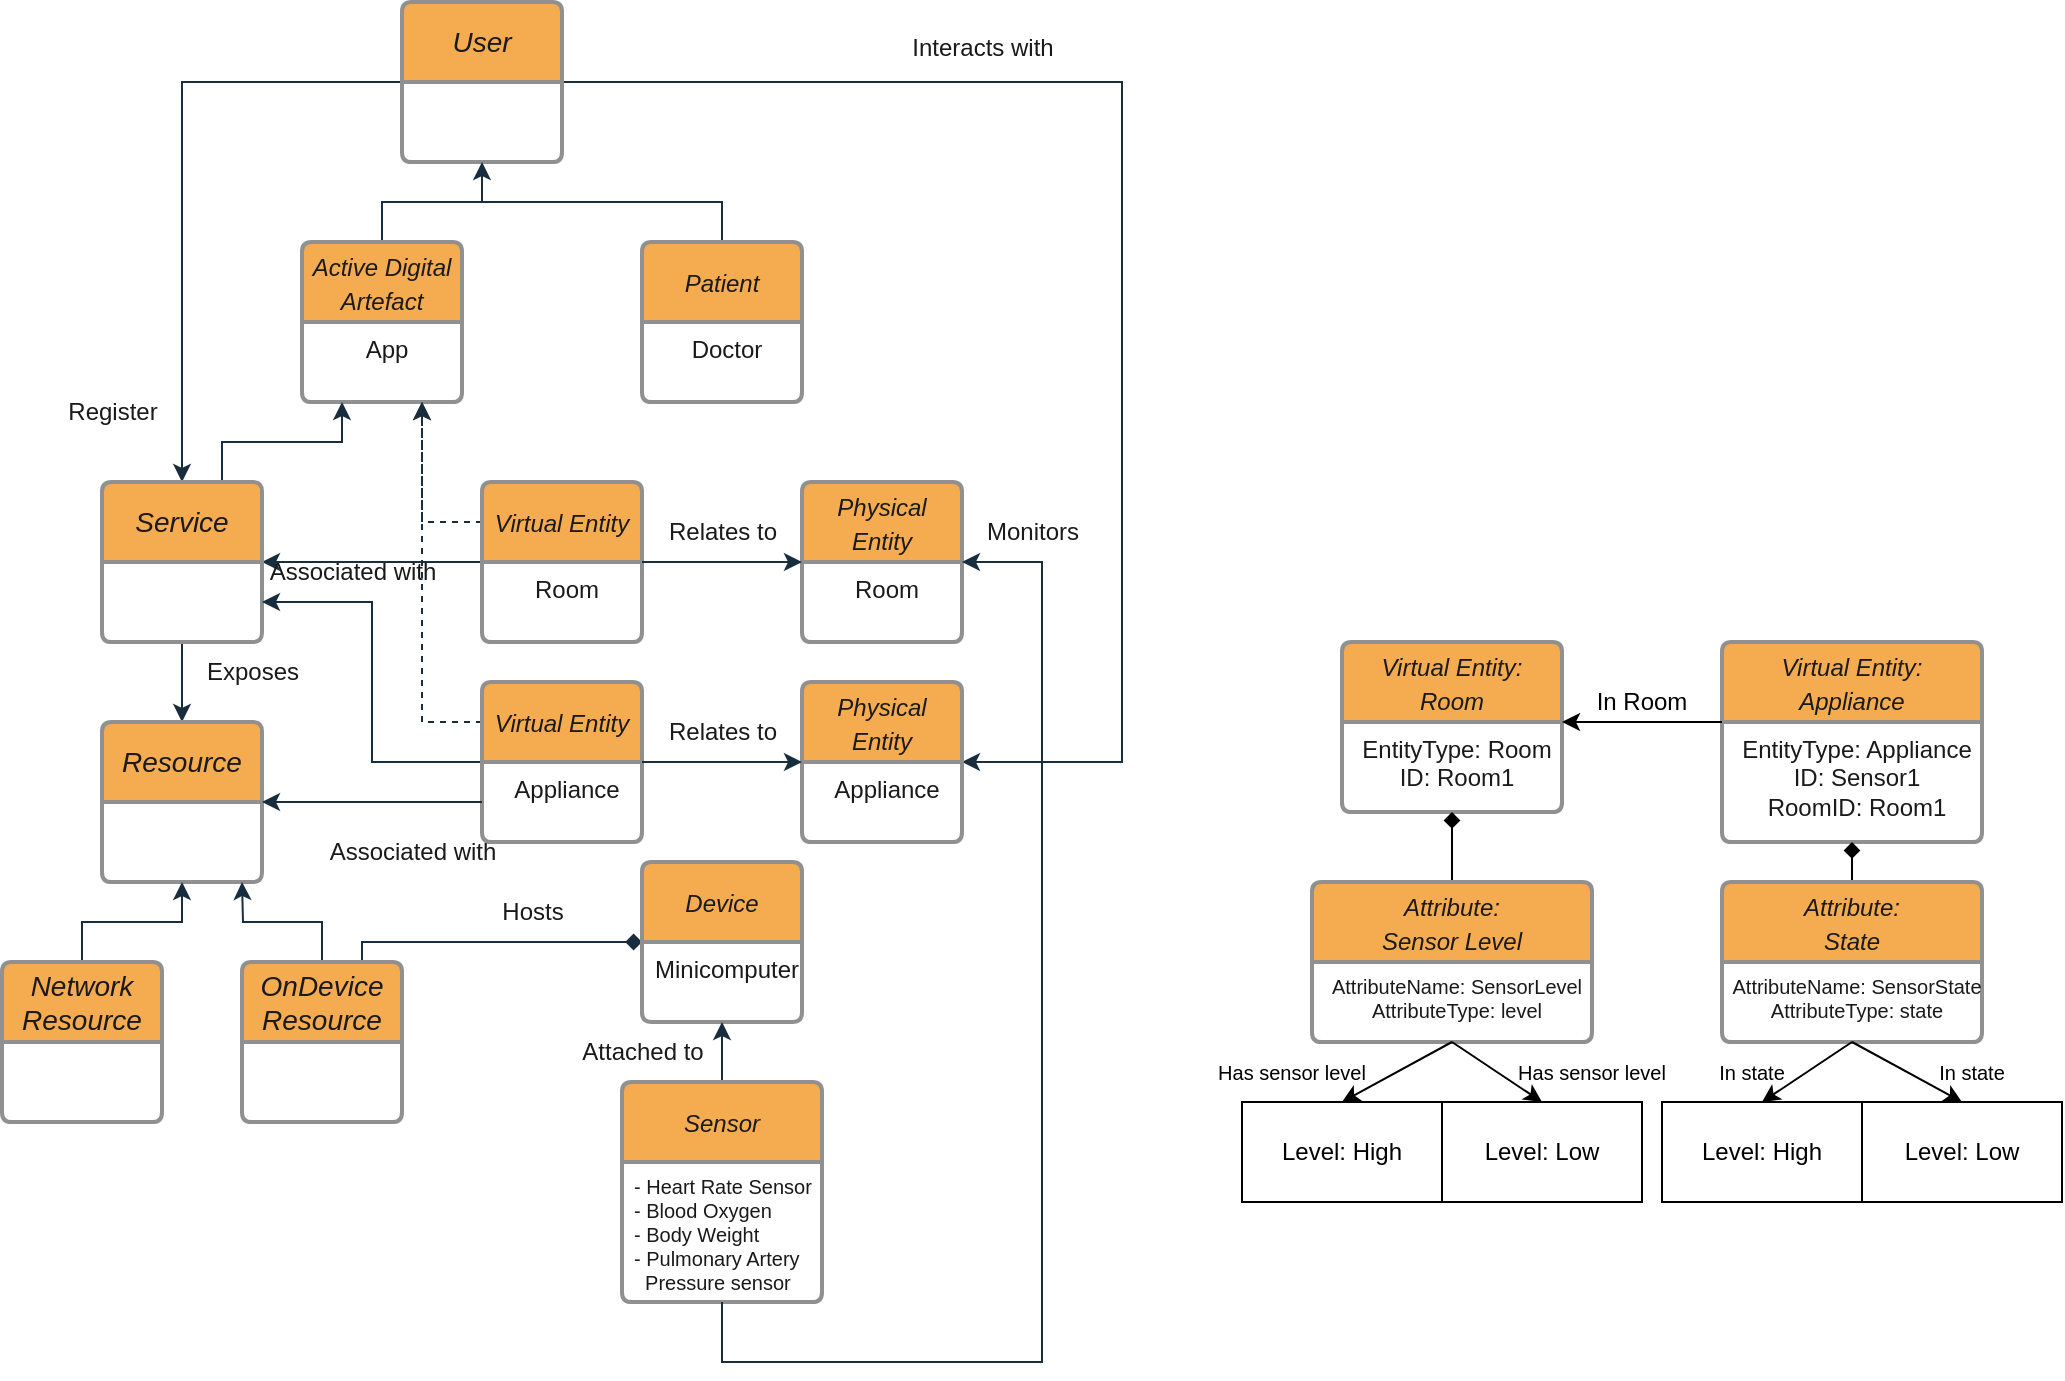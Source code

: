 <mxfile version="21.7.4" type="github">
  <diagram name="Page-1" id="26-dwmAiviZt6TYLzP4I">
    <mxGraphModel dx="577" dy="457" grid="1" gridSize="10" guides="1" tooltips="1" connect="1" arrows="1" fold="1" page="1" pageScale="1" pageWidth="827" pageHeight="1169" math="0" shadow="0">
      <root>
        <mxCell id="0" />
        <mxCell id="1" parent="0" />
        <mxCell id="--w28whlUvl7S-UnBbm3-38" style="edgeStyle=orthogonalEdgeStyle;rounded=0;orthogonalLoop=1;jettySize=auto;html=1;exitX=0;exitY=0.5;exitDx=0;exitDy=0;entryX=0.5;entryY=0;entryDx=0;entryDy=0;labelBackgroundColor=none;strokeColor=#182E3E;fontColor=default;" parent="1" source="--w28whlUvl7S-UnBbm3-2" target="--w28whlUvl7S-UnBbm3-20" edge="1">
          <mxGeometry relative="1" as="geometry" />
        </mxCell>
        <mxCell id="--w28whlUvl7S-UnBbm3-60" style="edgeStyle=orthogonalEdgeStyle;rounded=0;orthogonalLoop=1;jettySize=auto;html=1;exitX=1;exitY=0.5;exitDx=0;exitDy=0;entryX=1;entryY=0;entryDx=0;entryDy=0;labelBackgroundColor=none;strokeColor=#182E3E;fontColor=default;" parent="1" source="--w28whlUvl7S-UnBbm3-2" target="--w28whlUvl7S-UnBbm3-54" edge="1">
          <mxGeometry relative="1" as="geometry">
            <Array as="points">
              <mxPoint x="600" y="160" />
              <mxPoint x="600" y="500" />
            </Array>
          </mxGeometry>
        </mxCell>
        <mxCell id="--w28whlUvl7S-UnBbm3-2" value="&lt;i&gt;User&lt;/i&gt;" style="swimlane;childLayout=stackLayout;horizontal=1;startSize=40;horizontalStack=0;rounded=1;fontSize=14;fontStyle=0;strokeWidth=2;resizeParent=0;resizeLast=1;shadow=0;dashed=0;align=center;arcSize=4;whiteSpace=wrap;html=1;labelBackgroundColor=none;fillColor=#F5AB50;strokeColor=#909090;fontColor=#1A1A1A;" parent="1" vertex="1">
          <mxGeometry x="240" y="120" width="80" height="80" as="geometry">
            <mxRectangle x="250" y="150" width="80" height="50" as="alternateBounds" />
          </mxGeometry>
        </mxCell>
        <mxCell id="--w28whlUvl7S-UnBbm3-16" style="edgeStyle=orthogonalEdgeStyle;rounded=0;orthogonalLoop=1;jettySize=auto;html=1;exitX=0.5;exitY=0;exitDx=0;exitDy=0;entryX=0.5;entryY=1;entryDx=0;entryDy=0;labelBackgroundColor=none;strokeColor=#182E3E;fontColor=default;" parent="1" source="--w28whlUvl7S-UnBbm3-10" target="--w28whlUvl7S-UnBbm3-2" edge="1">
          <mxGeometry relative="1" as="geometry" />
        </mxCell>
        <mxCell id="--w28whlUvl7S-UnBbm3-10" value="&lt;i style=&quot;border-color: var(--border-color); font-size: 12px;&quot;&gt;Active Digital Artefact&lt;/i&gt;" style="swimlane;childLayout=stackLayout;horizontal=1;startSize=40;horizontalStack=0;rounded=1;fontSize=14;fontStyle=0;strokeWidth=2;resizeParent=0;resizeLast=1;shadow=0;dashed=0;align=center;arcSize=4;whiteSpace=wrap;html=1;labelBackgroundColor=none;fillColor=#F5AB50;strokeColor=#909090;fontColor=#1A1A1A;" parent="1" vertex="1">
          <mxGeometry x="190" y="240" width="80" height="80" as="geometry" />
        </mxCell>
        <mxCell id="--w28whlUvl7S-UnBbm3-11" value="&lt;div style=&quot;&quot;&gt;&lt;span style=&quot;background-color: initial;&quot;&gt;App&lt;/span&gt;&lt;/div&gt;" style="align=center;strokeColor=none;fillColor=none;spacingLeft=4;fontSize=12;verticalAlign=top;resizable=0;rotatable=0;part=1;html=1;labelBackgroundColor=none;fontColor=#1A1A1A;" parent="--w28whlUvl7S-UnBbm3-10" vertex="1">
          <mxGeometry y="40" width="80" height="40" as="geometry" />
        </mxCell>
        <mxCell id="--w28whlUvl7S-UnBbm3-17" style="edgeStyle=orthogonalEdgeStyle;rounded=0;orthogonalLoop=1;jettySize=auto;html=1;exitX=0.5;exitY=0;exitDx=0;exitDy=0;endArrow=none;endFill=0;labelBackgroundColor=none;strokeColor=#182E3E;fontColor=default;" parent="1" source="--w28whlUvl7S-UnBbm3-13" edge="1">
          <mxGeometry relative="1" as="geometry">
            <mxPoint x="280" y="220" as="targetPoint" />
            <Array as="points">
              <mxPoint x="400" y="220" />
            </Array>
          </mxGeometry>
        </mxCell>
        <mxCell id="--w28whlUvl7S-UnBbm3-13" value="&lt;i style=&quot;border-color: var(--border-color); font-size: 12px;&quot;&gt;Patient&lt;/i&gt;" style="swimlane;childLayout=stackLayout;horizontal=1;startSize=40;horizontalStack=0;rounded=1;fontSize=14;fontStyle=0;strokeWidth=2;resizeParent=0;resizeLast=1;shadow=0;dashed=0;align=center;arcSize=4;whiteSpace=wrap;html=1;labelBackgroundColor=none;fillColor=#F5AB50;strokeColor=#909090;fontColor=#1A1A1A;" parent="1" vertex="1">
          <mxGeometry x="360" y="240" width="80" height="80" as="geometry" />
        </mxCell>
        <mxCell id="--w28whlUvl7S-UnBbm3-14" value="&lt;div style=&quot;&quot;&gt;Doctor&lt;/div&gt;" style="align=center;strokeColor=none;fillColor=none;spacingLeft=4;fontSize=12;verticalAlign=top;resizable=0;rotatable=0;part=1;html=1;labelBackgroundColor=none;fontColor=#1A1A1A;" parent="--w28whlUvl7S-UnBbm3-13" vertex="1">
          <mxGeometry y="40" width="80" height="40" as="geometry" />
        </mxCell>
        <mxCell id="--w28whlUvl7S-UnBbm3-37" value="&lt;div style=&quot;&quot;&gt;&lt;br&gt;&lt;/div&gt;" style="align=center;strokeColor=none;fillColor=none;spacingLeft=4;fontSize=12;verticalAlign=top;resizable=0;rotatable=0;part=1;html=1;labelBackgroundColor=none;fontColor=#1A1A1A;" parent="--w28whlUvl7S-UnBbm3-13" vertex="1">
          <mxGeometry y="80" width="80" as="geometry" />
        </mxCell>
        <mxCell id="--w28whlUvl7S-UnBbm3-43" style="edgeStyle=orthogonalEdgeStyle;rounded=0;orthogonalLoop=1;jettySize=auto;html=1;exitX=0;exitY=0.5;exitDx=0;exitDy=0;entryX=1;entryY=0.5;entryDx=0;entryDy=0;labelBackgroundColor=none;strokeColor=#182E3E;fontColor=default;" parent="1" source="--w28whlUvl7S-UnBbm3-18" target="--w28whlUvl7S-UnBbm3-20" edge="1">
          <mxGeometry relative="1" as="geometry" />
        </mxCell>
        <mxCell id="--w28whlUvl7S-UnBbm3-58" style="edgeStyle=orthogonalEdgeStyle;rounded=0;orthogonalLoop=1;jettySize=auto;html=1;exitX=0;exitY=0.25;exitDx=0;exitDy=0;entryX=0.75;entryY=1;entryDx=0;entryDy=0;dashed=1;labelBackgroundColor=none;strokeColor=#182E3E;fontColor=default;" parent="1" source="--w28whlUvl7S-UnBbm3-18" target="--w28whlUvl7S-UnBbm3-11" edge="1">
          <mxGeometry relative="1" as="geometry" />
        </mxCell>
        <mxCell id="--w28whlUvl7S-UnBbm3-18" value="&lt;i style=&quot;border-color: var(--border-color); font-size: 12px;&quot;&gt;Virtual Entity&lt;/i&gt;" style="swimlane;childLayout=stackLayout;horizontal=1;startSize=40;horizontalStack=0;rounded=1;fontSize=14;fontStyle=0;strokeWidth=2;resizeParent=0;resizeLast=1;shadow=0;dashed=0;align=center;arcSize=4;whiteSpace=wrap;html=1;labelBackgroundColor=none;fillColor=#F5AB50;strokeColor=#909090;fontColor=#1A1A1A;" parent="1" vertex="1">
          <mxGeometry x="280" y="360" width="80" height="80" as="geometry" />
        </mxCell>
        <mxCell id="--w28whlUvl7S-UnBbm3-19" value="&lt;div style=&quot;&quot;&gt;&lt;span style=&quot;background-color: initial;&quot;&gt;Room&lt;/span&gt;&lt;/div&gt;" style="align=center;strokeColor=none;fillColor=none;spacingLeft=4;fontSize=12;verticalAlign=top;resizable=0;rotatable=0;part=1;html=1;labelBackgroundColor=none;fontColor=#1A1A1A;" parent="--w28whlUvl7S-UnBbm3-18" vertex="1">
          <mxGeometry y="40" width="80" height="40" as="geometry" />
        </mxCell>
        <mxCell id="--w28whlUvl7S-UnBbm3-39" style="edgeStyle=orthogonalEdgeStyle;rounded=0;orthogonalLoop=1;jettySize=auto;html=1;exitX=0.5;exitY=1;exitDx=0;exitDy=0;entryX=0.5;entryY=0;entryDx=0;entryDy=0;labelBackgroundColor=none;strokeColor=#182E3E;fontColor=default;" parent="1" source="--w28whlUvl7S-UnBbm3-20" target="--w28whlUvl7S-UnBbm3-21" edge="1">
          <mxGeometry relative="1" as="geometry" />
        </mxCell>
        <mxCell id="--w28whlUvl7S-UnBbm3-57" style="edgeStyle=orthogonalEdgeStyle;rounded=0;orthogonalLoop=1;jettySize=auto;html=1;exitX=0.75;exitY=0;exitDx=0;exitDy=0;entryX=0.25;entryY=1;entryDx=0;entryDy=0;labelBackgroundColor=none;strokeColor=#182E3E;fontColor=default;" parent="1" source="--w28whlUvl7S-UnBbm3-20" target="--w28whlUvl7S-UnBbm3-11" edge="1">
          <mxGeometry relative="1" as="geometry" />
        </mxCell>
        <mxCell id="--w28whlUvl7S-UnBbm3-20" value="&lt;i&gt;Service&lt;/i&gt;" style="swimlane;childLayout=stackLayout;horizontal=1;startSize=40;horizontalStack=0;rounded=1;fontSize=14;fontStyle=0;strokeWidth=2;resizeParent=0;resizeLast=1;shadow=0;dashed=0;align=center;arcSize=4;whiteSpace=wrap;html=1;labelBackgroundColor=none;fillColor=#F5AB50;strokeColor=#909090;fontColor=#1A1A1A;" parent="1" vertex="1">
          <mxGeometry x="90" y="360" width="80" height="80" as="geometry">
            <mxRectangle x="250" y="150" width="80" height="50" as="alternateBounds" />
          </mxGeometry>
        </mxCell>
        <mxCell id="--w28whlUvl7S-UnBbm3-21" value="&lt;i&gt;Resource&lt;/i&gt;" style="swimlane;childLayout=stackLayout;horizontal=1;startSize=40;horizontalStack=0;rounded=1;fontSize=14;fontStyle=0;strokeWidth=2;resizeParent=0;resizeLast=1;shadow=0;dashed=0;align=center;arcSize=4;whiteSpace=wrap;html=1;labelBackgroundColor=none;fillColor=#F5AB50;strokeColor=#909090;fontColor=#1A1A1A;" parent="1" vertex="1">
          <mxGeometry x="90" y="480" width="80" height="80" as="geometry">
            <mxRectangle x="250" y="150" width="80" height="50" as="alternateBounds" />
          </mxGeometry>
        </mxCell>
        <mxCell id="--w28whlUvl7S-UnBbm3-40" style="edgeStyle=orthogonalEdgeStyle;rounded=0;orthogonalLoop=1;jettySize=auto;html=1;exitX=0.5;exitY=0;exitDx=0;exitDy=0;entryX=0.5;entryY=1;entryDx=0;entryDy=0;labelBackgroundColor=none;strokeColor=#182E3E;fontColor=default;" parent="1" source="--w28whlUvl7S-UnBbm3-22" target="--w28whlUvl7S-UnBbm3-21" edge="1">
          <mxGeometry relative="1" as="geometry" />
        </mxCell>
        <mxCell id="--w28whlUvl7S-UnBbm3-22" value="&lt;i&gt;Network Resource&lt;/i&gt;" style="swimlane;childLayout=stackLayout;horizontal=1;startSize=40;horizontalStack=0;rounded=1;fontSize=14;fontStyle=0;strokeWidth=2;resizeParent=0;resizeLast=1;shadow=0;dashed=0;align=center;arcSize=4;whiteSpace=wrap;html=1;labelBackgroundColor=none;fillColor=#F5AB50;strokeColor=#909090;fontColor=#1A1A1A;" parent="1" vertex="1">
          <mxGeometry x="40" y="600" width="80" height="80" as="geometry">
            <mxRectangle x="250" y="150" width="80" height="50" as="alternateBounds" />
          </mxGeometry>
        </mxCell>
        <mxCell id="--w28whlUvl7S-UnBbm3-41" style="edgeStyle=orthogonalEdgeStyle;rounded=0;orthogonalLoop=1;jettySize=auto;html=1;exitX=0.5;exitY=0;exitDx=0;exitDy=0;labelBackgroundColor=none;strokeColor=#182E3E;fontColor=default;" parent="1" source="--w28whlUvl7S-UnBbm3-23" edge="1">
          <mxGeometry relative="1" as="geometry">
            <mxPoint x="160" y="560" as="targetPoint" />
          </mxGeometry>
        </mxCell>
        <mxCell id="--w28whlUvl7S-UnBbm3-71" style="edgeStyle=orthogonalEdgeStyle;rounded=0;orthogonalLoop=1;jettySize=auto;html=1;exitX=0.75;exitY=0;exitDx=0;exitDy=0;entryX=0;entryY=0;entryDx=0;entryDy=0;strokeColor=#182E3E;fontColor=#1A1A1A;endArrow=diamond;endFill=1;" parent="1" source="--w28whlUvl7S-UnBbm3-23" target="--w28whlUvl7S-UnBbm3-32" edge="1">
          <mxGeometry relative="1" as="geometry">
            <Array as="points">
              <mxPoint x="220" y="590" />
              <mxPoint x="360" y="590" />
            </Array>
          </mxGeometry>
        </mxCell>
        <mxCell id="--w28whlUvl7S-UnBbm3-23" value="&lt;i&gt;OnDevice Resource&lt;/i&gt;" style="swimlane;childLayout=stackLayout;horizontal=1;startSize=40;horizontalStack=0;rounded=1;fontSize=14;fontStyle=0;strokeWidth=2;resizeParent=0;resizeLast=1;shadow=0;dashed=0;align=center;arcSize=4;whiteSpace=wrap;html=1;labelBackgroundColor=none;fillColor=#F5AB50;strokeColor=#909090;fontColor=#1A1A1A;" parent="1" vertex="1">
          <mxGeometry x="160" y="600" width="80" height="80" as="geometry">
            <mxRectangle x="250" y="150" width="80" height="50" as="alternateBounds" />
          </mxGeometry>
        </mxCell>
        <mxCell id="--w28whlUvl7S-UnBbm3-26" value="&lt;i style=&quot;border-color: var(--border-color); font-size: 12px;&quot;&gt;Physical Entity&lt;/i&gt;" style="swimlane;childLayout=stackLayout;horizontal=1;startSize=40;horizontalStack=0;rounded=1;fontSize=14;fontStyle=0;strokeWidth=2;resizeParent=0;resizeLast=1;shadow=0;dashed=0;align=center;arcSize=4;whiteSpace=wrap;html=1;labelBackgroundColor=none;fillColor=#F5AB50;strokeColor=#909090;fontColor=#1A1A1A;" parent="1" vertex="1">
          <mxGeometry x="440" y="360" width="80" height="80" as="geometry" />
        </mxCell>
        <mxCell id="--w28whlUvl7S-UnBbm3-27" value="&lt;div style=&quot;&quot;&gt;&lt;span style=&quot;background-color: initial;&quot;&gt;Room&lt;/span&gt;&lt;/div&gt;" style="align=center;strokeColor=none;fillColor=none;spacingLeft=4;fontSize=12;verticalAlign=top;resizable=0;rotatable=0;part=1;html=1;labelBackgroundColor=none;fontColor=#1A1A1A;" parent="--w28whlUvl7S-UnBbm3-26" vertex="1">
          <mxGeometry y="40" width="80" height="40" as="geometry" />
        </mxCell>
        <mxCell id="--w28whlUvl7S-UnBbm3-31" value="&lt;span style=&quot;border-color: var(--border-color); font-size: 12px;&quot;&gt;Device&lt;/span&gt;" style="swimlane;childLayout=stackLayout;horizontal=1;startSize=40;horizontalStack=0;rounded=1;fontSize=14;fontStyle=2;strokeWidth=2;resizeParent=0;resizeLast=1;shadow=0;dashed=0;align=center;arcSize=4;whiteSpace=wrap;html=1;labelBackgroundColor=none;fillColor=#F5AB50;strokeColor=#909090;fontColor=#1A1A1A;" parent="1" vertex="1">
          <mxGeometry x="360" y="550" width="80" height="80" as="geometry" />
        </mxCell>
        <mxCell id="--w28whlUvl7S-UnBbm3-32" value="&lt;div style=&quot;&quot;&gt;&lt;span style=&quot;background-color: initial;&quot;&gt;Minicomputer&lt;/span&gt;&lt;/div&gt;" style="align=center;strokeColor=none;fillColor=none;spacingLeft=4;fontSize=12;verticalAlign=top;resizable=0;rotatable=0;part=1;html=1;labelBackgroundColor=none;fontColor=#1A1A1A;" parent="--w28whlUvl7S-UnBbm3-31" vertex="1">
          <mxGeometry y="40" width="80" height="40" as="geometry" />
        </mxCell>
        <mxCell id="--w28whlUvl7S-UnBbm3-48" style="edgeStyle=orthogonalEdgeStyle;rounded=0;orthogonalLoop=1;jettySize=auto;html=1;exitX=0.5;exitY=0;exitDx=0;exitDy=0;entryX=0.5;entryY=1;entryDx=0;entryDy=0;labelBackgroundColor=none;strokeColor=#182E3E;fontColor=default;" parent="1" source="--w28whlUvl7S-UnBbm3-33" target="--w28whlUvl7S-UnBbm3-32" edge="1">
          <mxGeometry relative="1" as="geometry" />
        </mxCell>
        <mxCell id="--w28whlUvl7S-UnBbm3-33" value="&lt;span style=&quot;border-color: var(--border-color); font-size: 12px;&quot;&gt;Sensor&lt;/span&gt;" style="swimlane;childLayout=stackLayout;horizontal=1;startSize=40;horizontalStack=0;rounded=1;fontSize=14;fontStyle=2;strokeWidth=2;resizeParent=0;resizeLast=1;shadow=0;dashed=0;align=center;arcSize=4;whiteSpace=wrap;html=1;labelBackgroundColor=none;fillColor=#F5AB50;strokeColor=#909090;fontColor=#1A1A1A;" parent="1" vertex="1">
          <mxGeometry x="350" y="660" width="100" height="110" as="geometry" />
        </mxCell>
        <mxCell id="--w28whlUvl7S-UnBbm3-34" value="&lt;div style=&quot;font-size: 10px;&quot;&gt;&lt;font style=&quot;font-size: 10px;&quot;&gt;- Heart Rate Sensor&lt;/font&gt;&lt;/div&gt;&lt;div style=&quot;font-size: 10px;&quot;&gt;&lt;font style=&quot;font-size: 10px;&quot;&gt;- Blood Oxygen&lt;/font&gt;&lt;/div&gt;&lt;div style=&quot;font-size: 10px;&quot;&gt;&lt;font style=&quot;font-size: 10px;&quot;&gt;- Body Weight&lt;/font&gt;&lt;/div&gt;&lt;div style=&quot;font-size: 10px;&quot;&gt;- Pulmonary Artery&amp;nbsp;&lt;/div&gt;&lt;div style=&quot;font-size: 10px;&quot;&gt;&amp;nbsp; Pressure sensor&lt;/div&gt;" style="align=left;strokeColor=none;fillColor=none;spacingLeft=4;fontSize=12;verticalAlign=top;resizable=0;rotatable=0;part=1;html=1;labelBackgroundColor=none;fontColor=#1A1A1A;" parent="--w28whlUvl7S-UnBbm3-33" vertex="1">
          <mxGeometry y="40" width="100" height="70" as="geometry" />
        </mxCell>
        <mxCell id="--w28whlUvl7S-UnBbm3-45" style="edgeStyle=orthogonalEdgeStyle;rounded=0;orthogonalLoop=1;jettySize=auto;html=1;exitX=1;exitY=0;exitDx=0;exitDy=0;entryX=0;entryY=0;entryDx=0;entryDy=0;labelBackgroundColor=none;strokeColor=#182E3E;fontColor=default;" parent="1" source="--w28whlUvl7S-UnBbm3-19" target="--w28whlUvl7S-UnBbm3-27" edge="1">
          <mxGeometry relative="1" as="geometry">
            <Array as="points">
              <mxPoint x="400" y="400" />
              <mxPoint x="400" y="400" />
            </Array>
          </mxGeometry>
        </mxCell>
        <mxCell id="--w28whlUvl7S-UnBbm3-49" style="edgeStyle=orthogonalEdgeStyle;rounded=0;orthogonalLoop=1;jettySize=auto;html=1;exitX=0.5;exitY=1;exitDx=0;exitDy=0;entryX=1;entryY=0;entryDx=0;entryDy=0;labelBackgroundColor=none;strokeColor=#182E3E;fontColor=default;" parent="1" source="--w28whlUvl7S-UnBbm3-34" target="--w28whlUvl7S-UnBbm3-27" edge="1">
          <mxGeometry relative="1" as="geometry">
            <Array as="points">
              <mxPoint x="400" y="800" />
              <mxPoint x="560" y="800" />
              <mxPoint x="560" y="400" />
            </Array>
          </mxGeometry>
        </mxCell>
        <mxCell id="--w28whlUvl7S-UnBbm3-56" style="edgeStyle=orthogonalEdgeStyle;rounded=0;orthogonalLoop=1;jettySize=auto;html=1;exitX=0;exitY=0.5;exitDx=0;exitDy=0;entryX=1;entryY=0.75;entryDx=0;entryDy=0;labelBackgroundColor=none;strokeColor=#182E3E;fontColor=default;" parent="1" source="--w28whlUvl7S-UnBbm3-51" target="--w28whlUvl7S-UnBbm3-20" edge="1">
          <mxGeometry relative="1" as="geometry" />
        </mxCell>
        <mxCell id="--w28whlUvl7S-UnBbm3-74" style="edgeStyle=orthogonalEdgeStyle;rounded=0;orthogonalLoop=1;jettySize=auto;html=1;exitX=0;exitY=0.25;exitDx=0;exitDy=0;entryX=0.75;entryY=1;entryDx=0;entryDy=0;strokeColor=#182E3E;fontColor=#1A1A1A;dashed=1;" parent="1" source="--w28whlUvl7S-UnBbm3-51" target="--w28whlUvl7S-UnBbm3-11" edge="1">
          <mxGeometry relative="1" as="geometry" />
        </mxCell>
        <mxCell id="--w28whlUvl7S-UnBbm3-51" value="&lt;i style=&quot;border-color: var(--border-color); font-size: 12px;&quot;&gt;Virtual Entity&lt;/i&gt;" style="swimlane;childLayout=stackLayout;horizontal=1;startSize=40;horizontalStack=0;rounded=1;fontSize=14;fontStyle=0;strokeWidth=2;resizeParent=0;resizeLast=1;shadow=0;dashed=0;align=center;arcSize=4;whiteSpace=wrap;html=1;labelBackgroundColor=none;fillColor=#F5AB50;strokeColor=#909090;fontColor=#1A1A1A;" parent="1" vertex="1">
          <mxGeometry x="280" y="460" width="80" height="80" as="geometry" />
        </mxCell>
        <mxCell id="--w28whlUvl7S-UnBbm3-52" value="&lt;div style=&quot;&quot;&gt;&lt;span style=&quot;background-color: initial;&quot;&gt;Appliance&lt;/span&gt;&lt;/div&gt;" style="align=center;strokeColor=none;fillColor=none;spacingLeft=4;fontSize=12;verticalAlign=top;resizable=0;rotatable=0;part=1;html=1;labelBackgroundColor=none;fontColor=#1A1A1A;" parent="--w28whlUvl7S-UnBbm3-51" vertex="1">
          <mxGeometry y="40" width="80" height="40" as="geometry" />
        </mxCell>
        <mxCell id="--w28whlUvl7S-UnBbm3-53" value="&lt;i style=&quot;border-color: var(--border-color); font-size: 12px;&quot;&gt;Physical Entity&lt;/i&gt;" style="swimlane;childLayout=stackLayout;horizontal=1;startSize=40;horizontalStack=0;rounded=1;fontSize=14;fontStyle=0;strokeWidth=2;resizeParent=0;resizeLast=1;shadow=0;dashed=0;align=center;arcSize=4;whiteSpace=wrap;html=1;labelBackgroundColor=none;fillColor=#F5AB50;strokeColor=#909090;fontColor=#1A1A1A;" parent="1" vertex="1">
          <mxGeometry x="440" y="460" width="80" height="80" as="geometry" />
        </mxCell>
        <mxCell id="--w28whlUvl7S-UnBbm3-54" value="&lt;div style=&quot;&quot;&gt;&lt;span style=&quot;background-color: initial;&quot;&gt;Appliance&lt;/span&gt;&lt;/div&gt;" style="align=center;strokeColor=none;fillColor=none;spacingLeft=4;fontSize=12;verticalAlign=top;resizable=0;rotatable=0;part=1;html=1;labelBackgroundColor=none;fontColor=#1A1A1A;" parent="--w28whlUvl7S-UnBbm3-53" vertex="1">
          <mxGeometry y="40" width="80" height="40" as="geometry" />
        </mxCell>
        <mxCell id="--w28whlUvl7S-UnBbm3-55" style="edgeStyle=orthogonalEdgeStyle;rounded=0;orthogonalLoop=1;jettySize=auto;html=1;exitX=1;exitY=0;exitDx=0;exitDy=0;entryX=0;entryY=0;entryDx=0;entryDy=0;labelBackgroundColor=none;strokeColor=#182E3E;fontColor=default;" parent="1" source="--w28whlUvl7S-UnBbm3-52" target="--w28whlUvl7S-UnBbm3-54" edge="1">
          <mxGeometry relative="1" as="geometry">
            <Array as="points">
              <mxPoint x="400" y="500" />
              <mxPoint x="400" y="500" />
            </Array>
          </mxGeometry>
        </mxCell>
        <mxCell id="--w28whlUvl7S-UnBbm3-63" value="Interacts with" style="text;html=1;align=center;verticalAlign=middle;resizable=0;points=[];autosize=1;strokeColor=none;fillColor=none;fontColor=#1A1A1A;" parent="1" vertex="1">
          <mxGeometry x="485" y="128" width="90" height="30" as="geometry" />
        </mxCell>
        <mxCell id="--w28whlUvl7S-UnBbm3-64" value="Monitors" style="text;html=1;align=center;verticalAlign=middle;resizable=0;points=[];autosize=1;strokeColor=none;fillColor=none;fontColor=#1A1A1A;" parent="1" vertex="1">
          <mxGeometry x="520" y="370" width="70" height="30" as="geometry" />
        </mxCell>
        <mxCell id="--w28whlUvl7S-UnBbm3-65" value="Attached to" style="text;html=1;align=center;verticalAlign=middle;resizable=0;points=[];autosize=1;strokeColor=none;fillColor=none;fontColor=#1A1A1A;" parent="1" vertex="1">
          <mxGeometry x="320" y="630" width="80" height="30" as="geometry" />
        </mxCell>
        <mxCell id="--w28whlUvl7S-UnBbm3-66" value="Hosts" style="text;html=1;align=center;verticalAlign=middle;resizable=0;points=[];autosize=1;strokeColor=none;fillColor=none;fontColor=#1A1A1A;" parent="1" vertex="1">
          <mxGeometry x="280" y="560" width="50" height="30" as="geometry" />
        </mxCell>
        <mxCell id="--w28whlUvl7S-UnBbm3-67" style="edgeStyle=orthogonalEdgeStyle;rounded=0;orthogonalLoop=1;jettySize=auto;html=1;exitX=0;exitY=0.5;exitDx=0;exitDy=0;entryX=1;entryY=0.5;entryDx=0;entryDy=0;strokeColor=#182E3E;fontColor=#1A1A1A;" parent="1" source="--w28whlUvl7S-UnBbm3-52" target="--w28whlUvl7S-UnBbm3-21" edge="1">
          <mxGeometry relative="1" as="geometry" />
        </mxCell>
        <mxCell id="--w28whlUvl7S-UnBbm3-68" value="Associated with" style="text;html=1;align=center;verticalAlign=middle;resizable=0;points=[];autosize=1;strokeColor=none;fillColor=none;fontColor=#1A1A1A;" parent="1" vertex="1">
          <mxGeometry x="190" y="530" width="110" height="30" as="geometry" />
        </mxCell>
        <mxCell id="--w28whlUvl7S-UnBbm3-69" value="Exposes" style="text;html=1;align=center;verticalAlign=middle;resizable=0;points=[];autosize=1;strokeColor=none;fillColor=none;fontColor=#1A1A1A;" parent="1" vertex="1">
          <mxGeometry x="130" y="440" width="70" height="30" as="geometry" />
        </mxCell>
        <mxCell id="--w28whlUvl7S-UnBbm3-70" value="Associated with" style="text;html=1;align=center;verticalAlign=middle;resizable=0;points=[];autosize=1;strokeColor=none;fillColor=none;fontColor=#1A1A1A;" parent="1" vertex="1">
          <mxGeometry x="160" y="390" width="110" height="30" as="geometry" />
        </mxCell>
        <mxCell id="--w28whlUvl7S-UnBbm3-75" value="Register" style="text;html=1;align=center;verticalAlign=middle;resizable=0;points=[];autosize=1;strokeColor=none;fillColor=none;fontColor=#1A1A1A;" parent="1" vertex="1">
          <mxGeometry x="60" y="310" width="70" height="30" as="geometry" />
        </mxCell>
        <mxCell id="--w28whlUvl7S-UnBbm3-76" value="Relates to" style="text;html=1;align=center;verticalAlign=middle;resizable=0;points=[];autosize=1;strokeColor=none;fillColor=none;fontColor=#1A1A1A;" parent="1" vertex="1">
          <mxGeometry x="360" y="370" width="80" height="30" as="geometry" />
        </mxCell>
        <mxCell id="--w28whlUvl7S-UnBbm3-77" value="Relates to" style="text;html=1;align=center;verticalAlign=middle;resizable=0;points=[];autosize=1;strokeColor=none;fillColor=none;fontColor=#1A1A1A;" parent="1" vertex="1">
          <mxGeometry x="360" y="470" width="80" height="30" as="geometry" />
        </mxCell>
        <mxCell id="ZNRtAVSamMnulZB9Kw4S-1" value="&lt;i style=&quot;border-color: var(--border-color); font-size: 12px;&quot;&gt;Virtual Entity:&lt;br&gt;Room&lt;br&gt;&lt;/i&gt;" style="swimlane;childLayout=stackLayout;horizontal=1;startSize=40;horizontalStack=0;rounded=1;fontSize=14;fontStyle=0;strokeWidth=2;resizeParent=0;resizeLast=1;shadow=0;dashed=0;align=center;arcSize=4;whiteSpace=wrap;html=1;labelBackgroundColor=none;fillColor=#F5AB50;strokeColor=#909090;fontColor=#1A1A1A;" vertex="1" parent="1">
          <mxGeometry x="710" y="440" width="110" height="85" as="geometry" />
        </mxCell>
        <mxCell id="ZNRtAVSamMnulZB9Kw4S-2" value="&lt;div style=&quot;&quot;&gt;&lt;span style=&quot;background-color: initial;&quot;&gt;EntityType: Room&lt;/span&gt;&lt;/div&gt;&lt;div style=&quot;&quot;&gt;&lt;span style=&quot;background-color: initial;&quot;&gt;ID: Room1&lt;/span&gt;&lt;/div&gt;" style="align=center;strokeColor=none;fillColor=none;spacingLeft=4;fontSize=12;verticalAlign=top;resizable=0;rotatable=0;part=1;html=1;labelBackgroundColor=none;fontColor=#1A1A1A;" vertex="1" parent="ZNRtAVSamMnulZB9Kw4S-1">
          <mxGeometry y="40" width="110" height="45" as="geometry" />
        </mxCell>
        <mxCell id="ZNRtAVSamMnulZB9Kw4S-3" value="&lt;i style=&quot;border-color: var(--border-color); font-size: 12px;&quot;&gt;Virtual Entity:&lt;br style=&quot;border-color: var(--border-color);&quot;&gt;Appliance&lt;br&gt;&lt;/i&gt;" style="swimlane;childLayout=stackLayout;horizontal=1;startSize=40;horizontalStack=0;rounded=1;fontSize=14;fontStyle=0;strokeWidth=2;resizeParent=0;resizeLast=1;shadow=0;dashed=0;align=center;arcSize=4;whiteSpace=wrap;html=1;labelBackgroundColor=none;fillColor=#F5AB50;strokeColor=#909090;fontColor=#1A1A1A;" vertex="1" parent="1">
          <mxGeometry x="900" y="440" width="130" height="100" as="geometry" />
        </mxCell>
        <mxCell id="ZNRtAVSamMnulZB9Kw4S-4" value="&lt;div style=&quot;&quot;&gt;&lt;span style=&quot;background-color: initial;&quot;&gt;EntityType: Appliance&lt;/span&gt;&lt;/div&gt;&lt;div style=&quot;&quot;&gt;&lt;span style=&quot;background-color: initial;&quot;&gt;ID: Sensor1&lt;/span&gt;&lt;/div&gt;&lt;div style=&quot;&quot;&gt;&lt;span style=&quot;background-color: initial;&quot;&gt;RoomID: Room1&lt;/span&gt;&lt;/div&gt;" style="align=center;strokeColor=none;fillColor=none;spacingLeft=4;fontSize=12;verticalAlign=top;resizable=0;rotatable=0;part=1;html=1;labelBackgroundColor=none;fontColor=#1A1A1A;" vertex="1" parent="ZNRtAVSamMnulZB9Kw4S-3">
          <mxGeometry y="40" width="130" height="60" as="geometry" />
        </mxCell>
        <mxCell id="ZNRtAVSamMnulZB9Kw4S-11" style="edgeStyle=orthogonalEdgeStyle;rounded=0;orthogonalLoop=1;jettySize=auto;html=1;exitX=0.5;exitY=0;exitDx=0;exitDy=0;entryX=0.5;entryY=1;entryDx=0;entryDy=0;endArrow=diamond;endFill=1;" edge="1" parent="1" source="ZNRtAVSamMnulZB9Kw4S-6" target="ZNRtAVSamMnulZB9Kw4S-2">
          <mxGeometry relative="1" as="geometry" />
        </mxCell>
        <mxCell id="ZNRtAVSamMnulZB9Kw4S-6" value="&lt;i style=&quot;border-color: var(--border-color); font-size: 12px;&quot;&gt;Attribute: &lt;br&gt;Sensor Level&lt;/i&gt;" style="swimlane;childLayout=stackLayout;horizontal=1;startSize=40;horizontalStack=0;rounded=1;fontSize=14;fontStyle=0;strokeWidth=2;resizeParent=0;resizeLast=1;shadow=0;dashed=0;align=center;arcSize=4;whiteSpace=wrap;html=1;labelBackgroundColor=none;fillColor=#F5AB50;strokeColor=#909090;fontColor=#1A1A1A;" vertex="1" parent="1">
          <mxGeometry x="695" y="560" width="140" height="80" as="geometry" />
        </mxCell>
        <mxCell id="ZNRtAVSamMnulZB9Kw4S-7" value="&lt;div style=&quot;font-size: 10px;&quot;&gt;&lt;span style=&quot;background-color: initial;&quot;&gt;&lt;font style=&quot;font-size: 10px;&quot;&gt;AttributeName: SensorLevel&lt;/font&gt;&lt;/span&gt;&lt;/div&gt;&lt;div style=&quot;font-size: 10px;&quot;&gt;&lt;span style=&quot;background-color: initial;&quot;&gt;&lt;font style=&quot;font-size: 10px;&quot;&gt;AttributeType: level&lt;/font&gt;&lt;/span&gt;&lt;/div&gt;" style="align=center;strokeColor=none;fillColor=none;spacingLeft=4;fontSize=12;verticalAlign=top;resizable=0;rotatable=0;part=1;html=1;labelBackgroundColor=none;fontColor=#1A1A1A;" vertex="1" parent="ZNRtAVSamMnulZB9Kw4S-6">
          <mxGeometry y="40" width="140" height="40" as="geometry" />
        </mxCell>
        <mxCell id="ZNRtAVSamMnulZB9Kw4S-15" style="edgeStyle=orthogonalEdgeStyle;rounded=0;orthogonalLoop=1;jettySize=auto;html=1;exitX=0.5;exitY=0;exitDx=0;exitDy=0;entryX=0.5;entryY=1;entryDx=0;entryDy=0;endArrow=diamond;endFill=1;" edge="1" parent="1" source="ZNRtAVSamMnulZB9Kw4S-9" target="ZNRtAVSamMnulZB9Kw4S-4">
          <mxGeometry relative="1" as="geometry" />
        </mxCell>
        <mxCell id="ZNRtAVSamMnulZB9Kw4S-9" value="&lt;i style=&quot;border-color: var(--border-color); font-size: 12px;&quot;&gt;Attribute:&lt;br style=&quot;border-color: var(--border-color);&quot;&gt;State&lt;/i&gt;" style="swimlane;childLayout=stackLayout;horizontal=1;startSize=40;horizontalStack=0;rounded=1;fontSize=14;fontStyle=0;strokeWidth=2;resizeParent=0;resizeLast=1;shadow=0;dashed=0;align=center;arcSize=4;whiteSpace=wrap;html=1;labelBackgroundColor=none;fillColor=#F5AB50;strokeColor=#909090;fontColor=#1A1A1A;" vertex="1" parent="1">
          <mxGeometry x="900" y="560" width="130" height="80" as="geometry" />
        </mxCell>
        <mxCell id="ZNRtAVSamMnulZB9Kw4S-10" value="&lt;div style=&quot;&quot;&gt;&lt;div style=&quot;border-color: var(--border-color); font-size: 10px;&quot;&gt;AttributeName: SensorState&lt;/div&gt;&lt;div style=&quot;border-color: var(--border-color); font-size: 10px;&quot;&gt;&lt;span style=&quot;border-color: var(--border-color); background-color: initial;&quot;&gt;AttributeType: state&lt;/span&gt;&lt;/div&gt;&lt;/div&gt;" style="align=center;strokeColor=none;fillColor=none;spacingLeft=4;fontSize=12;verticalAlign=top;resizable=0;rotatable=0;part=1;html=1;labelBackgroundColor=none;fontColor=#1A1A1A;" vertex="1" parent="ZNRtAVSamMnulZB9Kw4S-9">
          <mxGeometry y="40" width="130" height="40" as="geometry" />
        </mxCell>
        <mxCell id="ZNRtAVSamMnulZB9Kw4S-20" style="edgeStyle=orthogonalEdgeStyle;rounded=0;orthogonalLoop=1;jettySize=auto;html=1;exitX=0;exitY=0;exitDx=0;exitDy=0;entryX=1;entryY=0;entryDx=0;entryDy=0;" edge="1" parent="1" source="ZNRtAVSamMnulZB9Kw4S-4" target="ZNRtAVSamMnulZB9Kw4S-2">
          <mxGeometry relative="1" as="geometry">
            <Array as="points">
              <mxPoint x="860" y="480" />
              <mxPoint x="860" y="480" />
            </Array>
          </mxGeometry>
        </mxCell>
        <mxCell id="ZNRtAVSamMnulZB9Kw4S-21" value="In Room" style="text;html=1;strokeColor=none;fillColor=none;align=center;verticalAlign=middle;whiteSpace=wrap;rounded=0;" vertex="1" parent="1">
          <mxGeometry x="830" y="455" width="60" height="30" as="geometry" />
        </mxCell>
        <mxCell id="ZNRtAVSamMnulZB9Kw4S-23" value="Level: High" style="rounded=0;whiteSpace=wrap;html=1;" vertex="1" parent="1">
          <mxGeometry x="660" y="670" width="100" height="50" as="geometry" />
        </mxCell>
        <mxCell id="ZNRtAVSamMnulZB9Kw4S-24" value="Level: High" style="rounded=0;whiteSpace=wrap;html=1;" vertex="1" parent="1">
          <mxGeometry x="870" y="670" width="100" height="50" as="geometry" />
        </mxCell>
        <mxCell id="ZNRtAVSamMnulZB9Kw4S-25" value="Level: Low" style="rounded=0;whiteSpace=wrap;html=1;" vertex="1" parent="1">
          <mxGeometry x="760" y="670" width="100" height="50" as="geometry" />
        </mxCell>
        <mxCell id="ZNRtAVSamMnulZB9Kw4S-27" style="rounded=0;orthogonalLoop=1;jettySize=auto;html=1;exitX=0.5;exitY=1;exitDx=0;exitDy=0;entryX=0.5;entryY=0;entryDx=0;entryDy=0;" edge="1" parent="1" source="ZNRtAVSamMnulZB9Kw4S-7" target="ZNRtAVSamMnulZB9Kw4S-23">
          <mxGeometry relative="1" as="geometry" />
        </mxCell>
        <mxCell id="ZNRtAVSamMnulZB9Kw4S-28" style="rounded=0;orthogonalLoop=1;jettySize=auto;html=1;exitX=0.5;exitY=1;exitDx=0;exitDy=0;entryX=0.5;entryY=0;entryDx=0;entryDy=0;" edge="1" parent="1" source="ZNRtAVSamMnulZB9Kw4S-7" target="ZNRtAVSamMnulZB9Kw4S-25">
          <mxGeometry relative="1" as="geometry">
            <mxPoint x="775" y="650" as="sourcePoint" />
            <mxPoint x="720" y="680" as="targetPoint" />
          </mxGeometry>
        </mxCell>
        <mxCell id="ZNRtAVSamMnulZB9Kw4S-29" style="rounded=0;orthogonalLoop=1;jettySize=auto;html=1;exitX=0.5;exitY=1;exitDx=0;exitDy=0;entryX=0.5;entryY=0;entryDx=0;entryDy=0;" edge="1" parent="1" source="ZNRtAVSamMnulZB9Kw4S-10" target="ZNRtAVSamMnulZB9Kw4S-24">
          <mxGeometry relative="1" as="geometry">
            <mxPoint x="785" y="660" as="sourcePoint" />
            <mxPoint x="730" y="690" as="targetPoint" />
          </mxGeometry>
        </mxCell>
        <mxCell id="ZNRtAVSamMnulZB9Kw4S-30" value="Level: Low" style="rounded=0;whiteSpace=wrap;html=1;" vertex="1" parent="1">
          <mxGeometry x="970" y="670" width="100" height="50" as="geometry" />
        </mxCell>
        <mxCell id="ZNRtAVSamMnulZB9Kw4S-31" style="rounded=0;orthogonalLoop=1;jettySize=auto;html=1;exitX=0.5;exitY=1;exitDx=0;exitDy=0;entryX=0.5;entryY=0;entryDx=0;entryDy=0;" edge="1" parent="1" source="ZNRtAVSamMnulZB9Kw4S-10" target="ZNRtAVSamMnulZB9Kw4S-30">
          <mxGeometry relative="1" as="geometry">
            <mxPoint x="975" y="650" as="sourcePoint" />
            <mxPoint x="930" y="680" as="targetPoint" />
          </mxGeometry>
        </mxCell>
        <mxCell id="ZNRtAVSamMnulZB9Kw4S-32" value="&lt;font style=&quot;font-size: 10px;&quot;&gt;Has sensor level&lt;/font&gt;" style="text;html=1;strokeColor=none;fillColor=none;align=center;verticalAlign=middle;whiteSpace=wrap;rounded=0;" vertex="1" parent="1">
          <mxGeometry x="640" y="640" width="90" height="30" as="geometry" />
        </mxCell>
        <mxCell id="ZNRtAVSamMnulZB9Kw4S-33" value="&lt;font style=&quot;font-size: 10px;&quot;&gt;Has sensor level&lt;/font&gt;" style="text;html=1;strokeColor=none;fillColor=none;align=center;verticalAlign=middle;whiteSpace=wrap;rounded=0;" vertex="1" parent="1">
          <mxGeometry x="790" y="640" width="90" height="30" as="geometry" />
        </mxCell>
        <mxCell id="ZNRtAVSamMnulZB9Kw4S-34" value="&lt;font style=&quot;font-size: 10px;&quot;&gt;In state&lt;/font&gt;" style="text;html=1;strokeColor=none;fillColor=none;align=center;verticalAlign=middle;whiteSpace=wrap;rounded=0;" vertex="1" parent="1">
          <mxGeometry x="870" y="640" width="90" height="30" as="geometry" />
        </mxCell>
        <mxCell id="ZNRtAVSamMnulZB9Kw4S-35" value="&lt;font style=&quot;font-size: 10px;&quot;&gt;In state&lt;/font&gt;" style="text;html=1;strokeColor=none;fillColor=none;align=center;verticalAlign=middle;whiteSpace=wrap;rounded=0;" vertex="1" parent="1">
          <mxGeometry x="980" y="640" width="90" height="30" as="geometry" />
        </mxCell>
      </root>
    </mxGraphModel>
  </diagram>
</mxfile>
